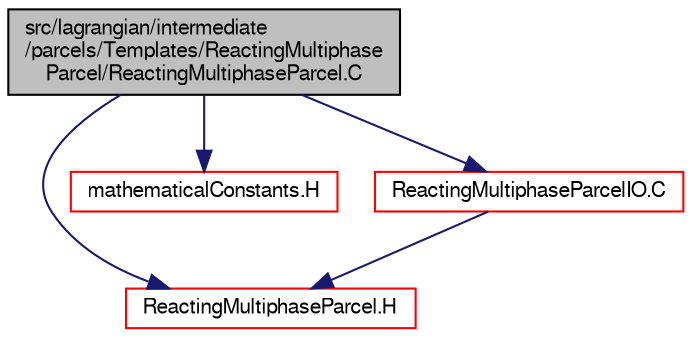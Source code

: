 digraph "src/lagrangian/intermediate/parcels/Templates/ReactingMultiphaseParcel/ReactingMultiphaseParcel.C"
{
  bgcolor="transparent";
  edge [fontname="FreeSans",fontsize="10",labelfontname="FreeSans",labelfontsize="10"];
  node [fontname="FreeSans",fontsize="10",shape=record];
  Node0 [label="src/lagrangian/intermediate\l/parcels/Templates/ReactingMultiphase\lParcel/ReactingMultiphaseParcel.C",height=0.2,width=0.4,color="black", fillcolor="grey75", style="filled", fontcolor="black"];
  Node0 -> Node1 [color="midnightblue",fontsize="10",style="solid",fontname="FreeSans"];
  Node1 [label="ReactingMultiphaseParcel.H",height=0.2,width=0.4,color="red",URL="$a05471.html"];
  Node0 -> Node234 [color="midnightblue",fontsize="10",style="solid",fontname="FreeSans"];
  Node234 [label="mathematicalConstants.H",height=0.2,width=0.4,color="red",URL="$a10238.html"];
  Node0 -> Node379 [color="midnightblue",fontsize="10",style="solid",fontname="FreeSans"];
  Node379 [label="ReactingMultiphaseParcelIO.C",height=0.2,width=0.4,color="red",URL="$a05477.html"];
  Node379 -> Node1 [color="midnightblue",fontsize="10",style="solid",fontname="FreeSans"];
}
